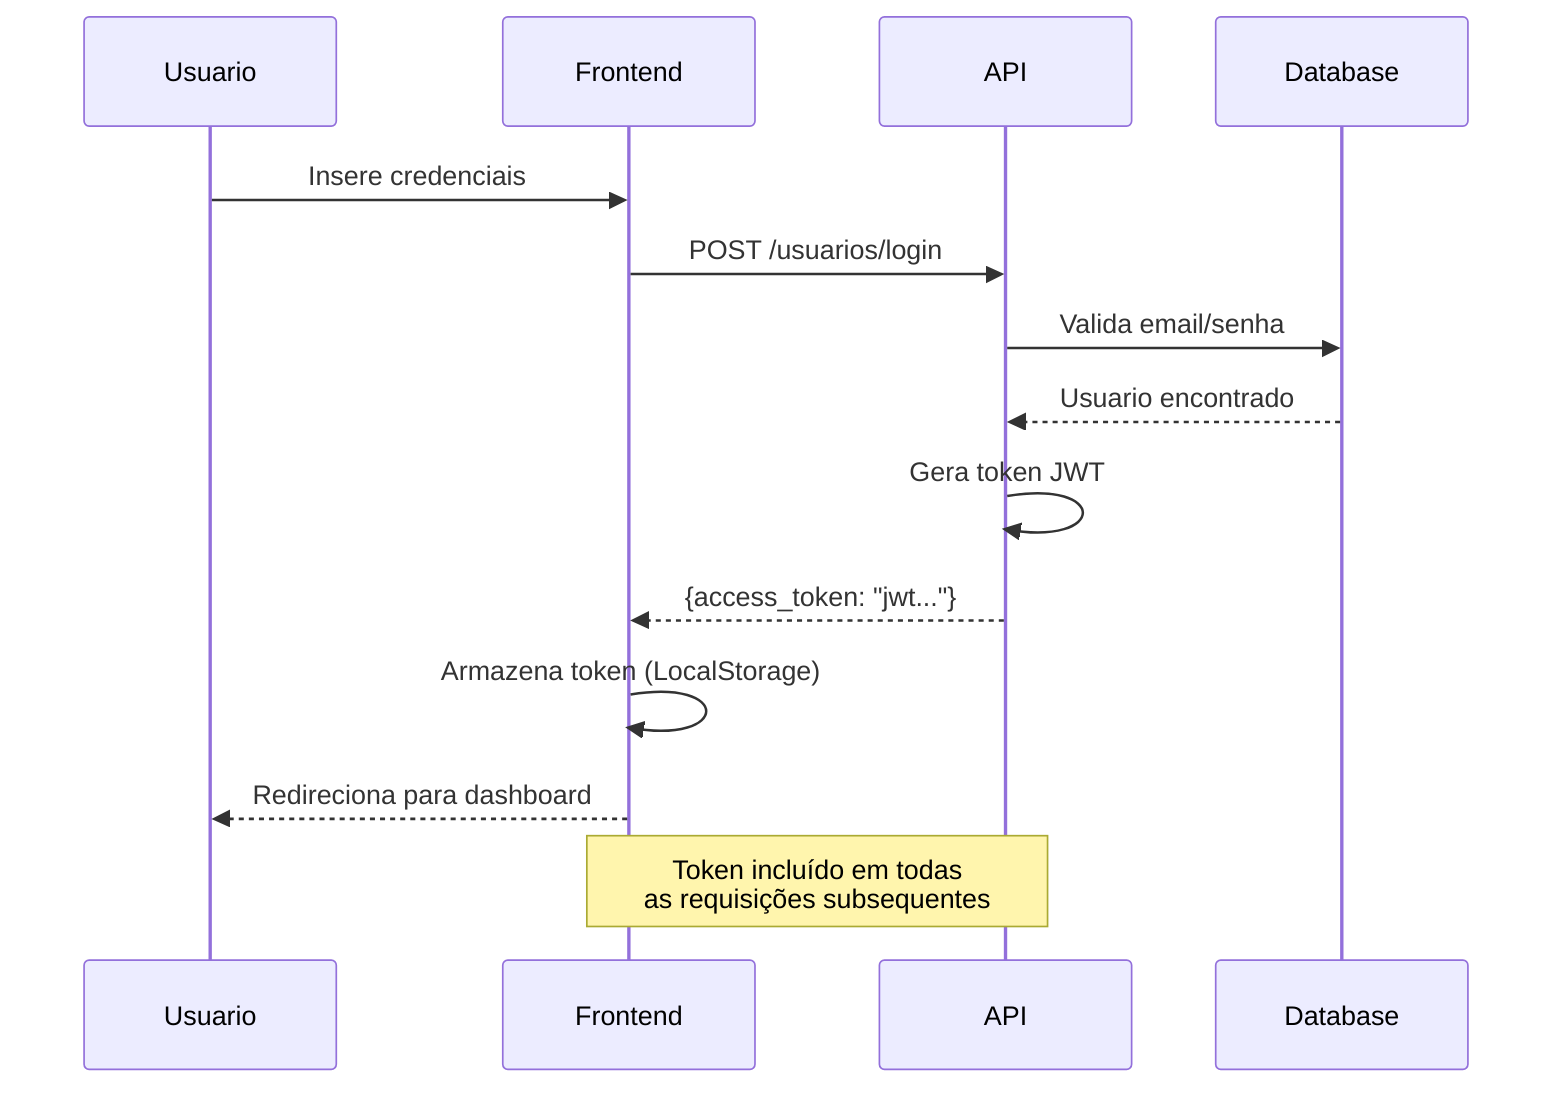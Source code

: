 sequenceDiagram
    participant U as Usuario
    participant F as Frontend
    participant A as API
    participant DB as Database
    
    U->>F: Insere credenciais
    F->>A: POST /usuarios/login
    A->>DB: Valida email/senha
    DB-->>A: Usuario encontrado
    A->>A: Gera token JWT
    A-->>F: {access_token: "jwt..."}
    F->>F: Armazena token (LocalStorage)
    F-->>U: Redireciona para dashboard
    
    Note over F,A: Token incluído em todas<br/>as requisições subsequentes